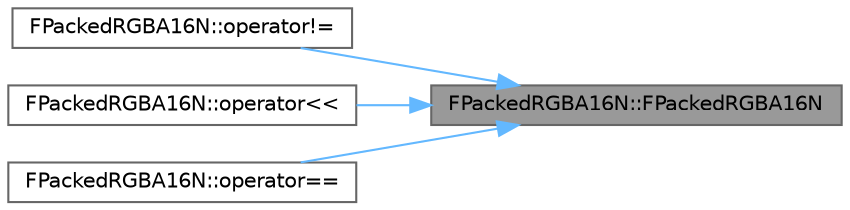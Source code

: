 digraph "FPackedRGBA16N::FPackedRGBA16N"
{
 // INTERACTIVE_SVG=YES
 // LATEX_PDF_SIZE
  bgcolor="transparent";
  edge [fontname=Helvetica,fontsize=10,labelfontname=Helvetica,labelfontsize=10];
  node [fontname=Helvetica,fontsize=10,shape=box,height=0.2,width=0.4];
  rankdir="RL";
  Node1 [id="Node000001",label="FPackedRGBA16N::FPackedRGBA16N",height=0.2,width=0.4,color="gray40", fillcolor="grey60", style="filled", fontcolor="black",tooltip=" "];
  Node1 -> Node2 [id="edge1_Node000001_Node000002",dir="back",color="steelblue1",style="solid",tooltip=" "];
  Node2 [id="Node000002",label="FPackedRGBA16N::operator!=",height=0.2,width=0.4,color="grey40", fillcolor="white", style="filled",URL="$d3/dd0/structFPackedRGBA16N.html#a68bc95bd2889bafaea4d640c3b0c7ddf",tooltip=" "];
  Node1 -> Node3 [id="edge2_Node000001_Node000003",dir="back",color="steelblue1",style="solid",tooltip=" "];
  Node3 [id="Node000003",label="FPackedRGBA16N::operator\<\<",height=0.2,width=0.4,color="grey40", fillcolor="white", style="filled",URL="$d3/dd0/structFPackedRGBA16N.html#a5012f9a3b4e7728c62993f352c3015d1",tooltip=" "];
  Node1 -> Node4 [id="edge3_Node000001_Node000004",dir="back",color="steelblue1",style="solid",tooltip=" "];
  Node4 [id="Node000004",label="FPackedRGBA16N::operator==",height=0.2,width=0.4,color="grey40", fillcolor="white", style="filled",URL="$d3/dd0/structFPackedRGBA16N.html#a11a530d50c1cf696742ad67f36103efc",tooltip=" "];
}
